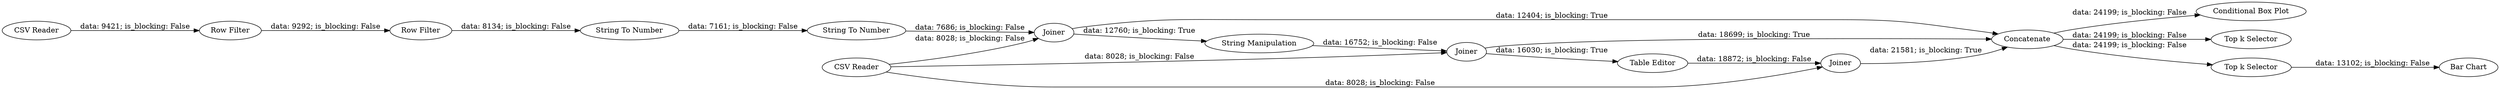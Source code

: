 digraph {
	"-3501088168015611234_1" [label="CSV Reader"]
	"-3501088168015611234_13" [label="Conditional Box Plot"]
	"-3501088168015611234_4" [label="String To Number"]
	"-3501088168015611234_15" [label="Top k Selector"]
	"-3501088168015611234_14" [label="Bar Chart"]
	"-3501088168015611234_8" [label="String Manipulation"]
	"-3501088168015611234_3" [label="Row Filter"]
	"-3501088168015611234_7" [label=Joiner]
	"-3501088168015611234_11" [label=Joiner]
	"-3501088168015611234_6" [label="CSV Reader"]
	"-3501088168015611234_10" [label="Table Editor"]
	"-3501088168015611234_12" [label=Concatenate]
	"-3501088168015611234_9" [label=Joiner]
	"-3501088168015611234_16" [label="Top k Selector"]
	"-3501088168015611234_5" [label="String To Number"]
	"-3501088168015611234_2" [label="Row Filter"]
	"-3501088168015611234_8" -> "-3501088168015611234_9" [label="data: 16752; is_blocking: False"]
	"-3501088168015611234_10" -> "-3501088168015611234_11" [label="data: 18872; is_blocking: False"]
	"-3501088168015611234_6" -> "-3501088168015611234_11" [label="data: 8028; is_blocking: False"]
	"-3501088168015611234_5" -> "-3501088168015611234_7" [label="data: 7686; is_blocking: False"]
	"-3501088168015611234_12" -> "-3501088168015611234_15" [label="data: 24199; is_blocking: False"]
	"-3501088168015611234_6" -> "-3501088168015611234_7" [label="data: 8028; is_blocking: False"]
	"-3501088168015611234_1" -> "-3501088168015611234_3" [label="data: 9421; is_blocking: False"]
	"-3501088168015611234_7" -> "-3501088168015611234_8" [label="data: 12760; is_blocking: True"]
	"-3501088168015611234_9" -> "-3501088168015611234_12" [label="data: 18699; is_blocking: True"]
	"-3501088168015611234_11" -> "-3501088168015611234_12" [label="data: 21581; is_blocking: True"]
	"-3501088168015611234_12" -> "-3501088168015611234_16" [label="data: 24199; is_blocking: False"]
	"-3501088168015611234_4" -> "-3501088168015611234_5" [label="data: 7161; is_blocking: False"]
	"-3501088168015611234_9" -> "-3501088168015611234_10" [label="data: 16030; is_blocking: True"]
	"-3501088168015611234_6" -> "-3501088168015611234_9" [label="data: 8028; is_blocking: False"]
	"-3501088168015611234_3" -> "-3501088168015611234_2" [label="data: 9292; is_blocking: False"]
	"-3501088168015611234_2" -> "-3501088168015611234_4" [label="data: 8134; is_blocking: False"]
	"-3501088168015611234_16" -> "-3501088168015611234_14" [label="data: 13102; is_blocking: False"]
	"-3501088168015611234_7" -> "-3501088168015611234_12" [label="data: 12404; is_blocking: True"]
	"-3501088168015611234_12" -> "-3501088168015611234_13" [label="data: 24199; is_blocking: False"]
	rankdir=LR
}
